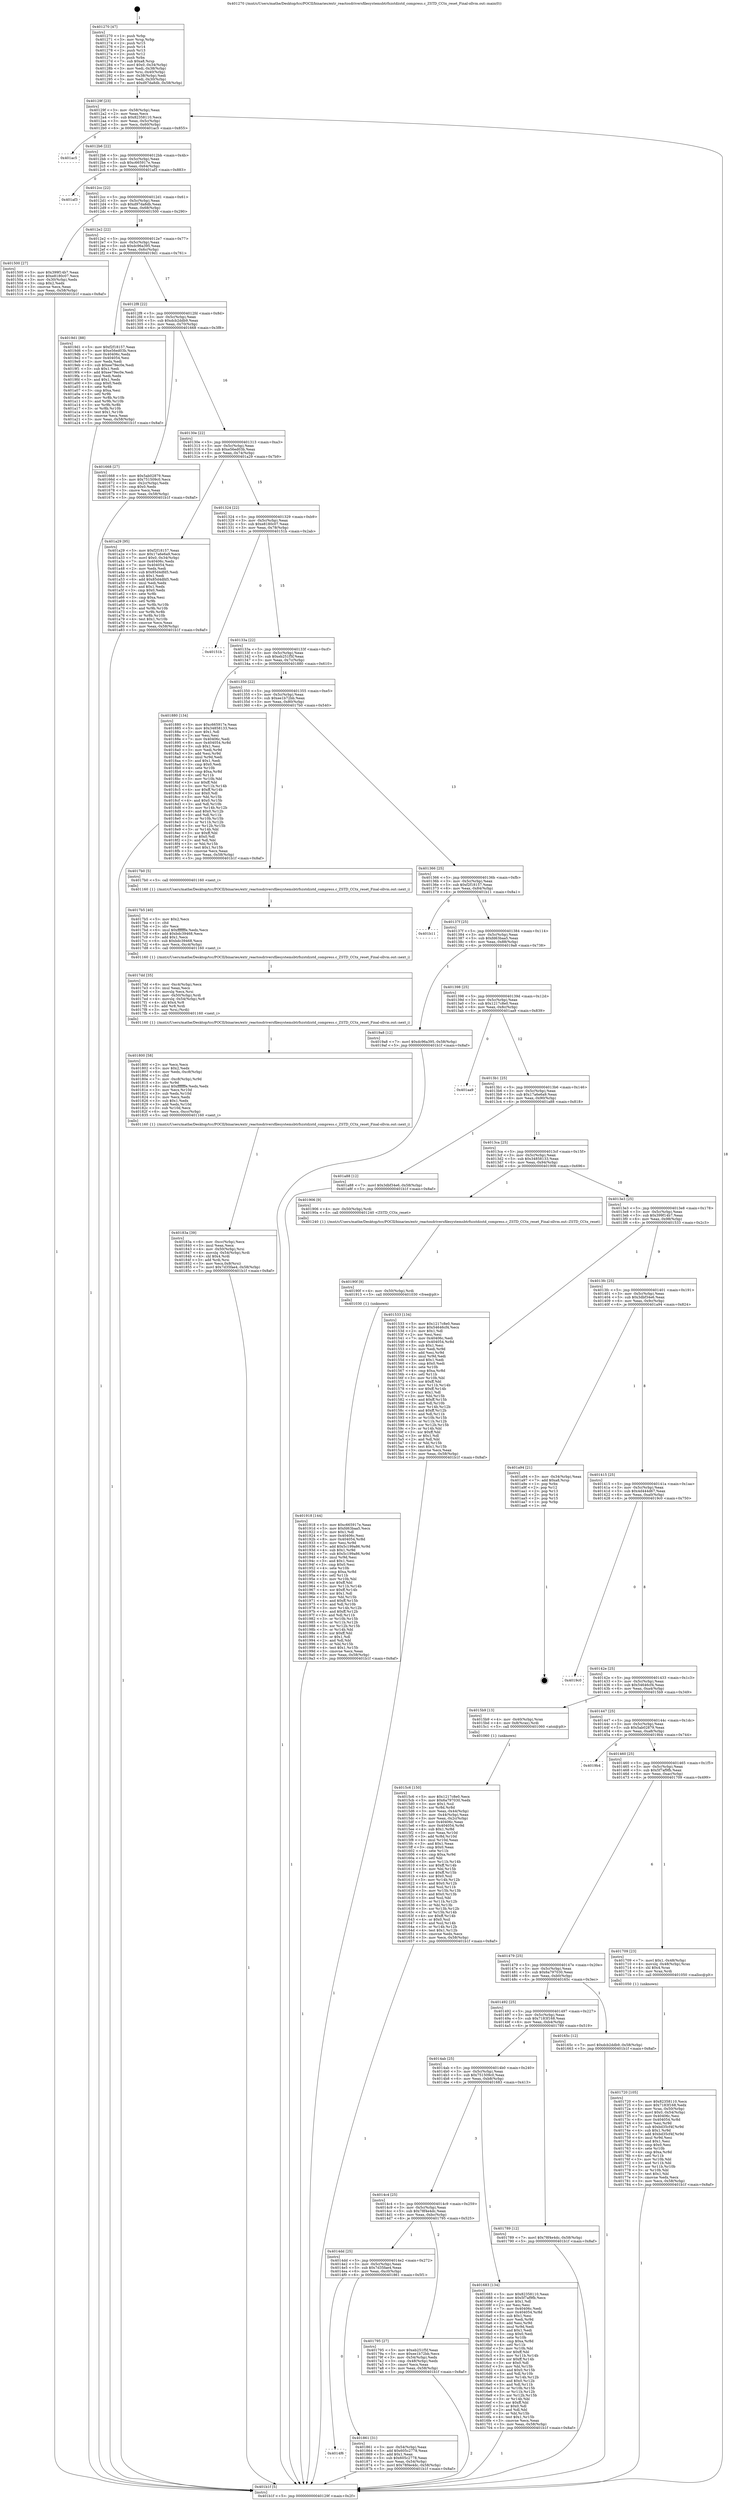 digraph "0x401270" {
  label = "0x401270 (/mnt/c/Users/mathe/Desktop/tcc/POCII/binaries/extr_reactosdriversfilesystemsbtrfszstdzstd_compress.c_ZSTD_CCtx_reset_Final-ollvm.out::main(0))"
  labelloc = "t"
  node[shape=record]

  Entry [label="",width=0.3,height=0.3,shape=circle,fillcolor=black,style=filled]
  "0x40129f" [label="{
     0x40129f [23]\l
     | [instrs]\l
     &nbsp;&nbsp;0x40129f \<+3\>: mov -0x58(%rbp),%eax\l
     &nbsp;&nbsp;0x4012a2 \<+2\>: mov %eax,%ecx\l
     &nbsp;&nbsp;0x4012a4 \<+6\>: sub $0x82358110,%ecx\l
     &nbsp;&nbsp;0x4012aa \<+3\>: mov %eax,-0x5c(%rbp)\l
     &nbsp;&nbsp;0x4012ad \<+3\>: mov %ecx,-0x60(%rbp)\l
     &nbsp;&nbsp;0x4012b0 \<+6\>: je 0000000000401ac5 \<main+0x855\>\l
  }"]
  "0x401ac5" [label="{
     0x401ac5\l
  }", style=dashed]
  "0x4012b6" [label="{
     0x4012b6 [22]\l
     | [instrs]\l
     &nbsp;&nbsp;0x4012b6 \<+5\>: jmp 00000000004012bb \<main+0x4b\>\l
     &nbsp;&nbsp;0x4012bb \<+3\>: mov -0x5c(%rbp),%eax\l
     &nbsp;&nbsp;0x4012be \<+5\>: sub $0xc665917e,%eax\l
     &nbsp;&nbsp;0x4012c3 \<+3\>: mov %eax,-0x64(%rbp)\l
     &nbsp;&nbsp;0x4012c6 \<+6\>: je 0000000000401af3 \<main+0x883\>\l
  }"]
  Exit [label="",width=0.3,height=0.3,shape=circle,fillcolor=black,style=filled,peripheries=2]
  "0x401af3" [label="{
     0x401af3\l
  }", style=dashed]
  "0x4012cc" [label="{
     0x4012cc [22]\l
     | [instrs]\l
     &nbsp;&nbsp;0x4012cc \<+5\>: jmp 00000000004012d1 \<main+0x61\>\l
     &nbsp;&nbsp;0x4012d1 \<+3\>: mov -0x5c(%rbp),%eax\l
     &nbsp;&nbsp;0x4012d4 \<+5\>: sub $0xd97da8db,%eax\l
     &nbsp;&nbsp;0x4012d9 \<+3\>: mov %eax,-0x68(%rbp)\l
     &nbsp;&nbsp;0x4012dc \<+6\>: je 0000000000401500 \<main+0x290\>\l
  }"]
  "0x401918" [label="{
     0x401918 [144]\l
     | [instrs]\l
     &nbsp;&nbsp;0x401918 \<+5\>: mov $0xc665917e,%eax\l
     &nbsp;&nbsp;0x40191d \<+5\>: mov $0xfd63baa5,%ecx\l
     &nbsp;&nbsp;0x401922 \<+2\>: mov $0x1,%dl\l
     &nbsp;&nbsp;0x401924 \<+7\>: mov 0x40406c,%esi\l
     &nbsp;&nbsp;0x40192b \<+8\>: mov 0x404054,%r8d\l
     &nbsp;&nbsp;0x401933 \<+3\>: mov %esi,%r9d\l
     &nbsp;&nbsp;0x401936 \<+7\>: add $0x5c199a86,%r9d\l
     &nbsp;&nbsp;0x40193d \<+4\>: sub $0x1,%r9d\l
     &nbsp;&nbsp;0x401941 \<+7\>: sub $0x5c199a86,%r9d\l
     &nbsp;&nbsp;0x401948 \<+4\>: imul %r9d,%esi\l
     &nbsp;&nbsp;0x40194c \<+3\>: and $0x1,%esi\l
     &nbsp;&nbsp;0x40194f \<+3\>: cmp $0x0,%esi\l
     &nbsp;&nbsp;0x401952 \<+4\>: sete %r10b\l
     &nbsp;&nbsp;0x401956 \<+4\>: cmp $0xa,%r8d\l
     &nbsp;&nbsp;0x40195a \<+4\>: setl %r11b\l
     &nbsp;&nbsp;0x40195e \<+3\>: mov %r10b,%bl\l
     &nbsp;&nbsp;0x401961 \<+3\>: xor $0xff,%bl\l
     &nbsp;&nbsp;0x401964 \<+3\>: mov %r11b,%r14b\l
     &nbsp;&nbsp;0x401967 \<+4\>: xor $0xff,%r14b\l
     &nbsp;&nbsp;0x40196b \<+3\>: xor $0x1,%dl\l
     &nbsp;&nbsp;0x40196e \<+3\>: mov %bl,%r15b\l
     &nbsp;&nbsp;0x401971 \<+4\>: and $0xff,%r15b\l
     &nbsp;&nbsp;0x401975 \<+3\>: and %dl,%r10b\l
     &nbsp;&nbsp;0x401978 \<+3\>: mov %r14b,%r12b\l
     &nbsp;&nbsp;0x40197b \<+4\>: and $0xff,%r12b\l
     &nbsp;&nbsp;0x40197f \<+3\>: and %dl,%r11b\l
     &nbsp;&nbsp;0x401982 \<+3\>: or %r10b,%r15b\l
     &nbsp;&nbsp;0x401985 \<+3\>: or %r11b,%r12b\l
     &nbsp;&nbsp;0x401988 \<+3\>: xor %r12b,%r15b\l
     &nbsp;&nbsp;0x40198b \<+3\>: or %r14b,%bl\l
     &nbsp;&nbsp;0x40198e \<+3\>: xor $0xff,%bl\l
     &nbsp;&nbsp;0x401991 \<+3\>: or $0x1,%dl\l
     &nbsp;&nbsp;0x401994 \<+2\>: and %dl,%bl\l
     &nbsp;&nbsp;0x401996 \<+3\>: or %bl,%r15b\l
     &nbsp;&nbsp;0x401999 \<+4\>: test $0x1,%r15b\l
     &nbsp;&nbsp;0x40199d \<+3\>: cmovne %ecx,%eax\l
     &nbsp;&nbsp;0x4019a0 \<+3\>: mov %eax,-0x58(%rbp)\l
     &nbsp;&nbsp;0x4019a3 \<+5\>: jmp 0000000000401b1f \<main+0x8af\>\l
  }"]
  "0x401500" [label="{
     0x401500 [27]\l
     | [instrs]\l
     &nbsp;&nbsp;0x401500 \<+5\>: mov $0x399f14b7,%eax\l
     &nbsp;&nbsp;0x401505 \<+5\>: mov $0xe8180c07,%ecx\l
     &nbsp;&nbsp;0x40150a \<+3\>: mov -0x30(%rbp),%edx\l
     &nbsp;&nbsp;0x40150d \<+3\>: cmp $0x2,%edx\l
     &nbsp;&nbsp;0x401510 \<+3\>: cmovne %ecx,%eax\l
     &nbsp;&nbsp;0x401513 \<+3\>: mov %eax,-0x58(%rbp)\l
     &nbsp;&nbsp;0x401516 \<+5\>: jmp 0000000000401b1f \<main+0x8af\>\l
  }"]
  "0x4012e2" [label="{
     0x4012e2 [22]\l
     | [instrs]\l
     &nbsp;&nbsp;0x4012e2 \<+5\>: jmp 00000000004012e7 \<main+0x77\>\l
     &nbsp;&nbsp;0x4012e7 \<+3\>: mov -0x5c(%rbp),%eax\l
     &nbsp;&nbsp;0x4012ea \<+5\>: sub $0xdc96a395,%eax\l
     &nbsp;&nbsp;0x4012ef \<+3\>: mov %eax,-0x6c(%rbp)\l
     &nbsp;&nbsp;0x4012f2 \<+6\>: je 00000000004019d1 \<main+0x761\>\l
  }"]
  "0x401b1f" [label="{
     0x401b1f [5]\l
     | [instrs]\l
     &nbsp;&nbsp;0x401b1f \<+5\>: jmp 000000000040129f \<main+0x2f\>\l
  }"]
  "0x401270" [label="{
     0x401270 [47]\l
     | [instrs]\l
     &nbsp;&nbsp;0x401270 \<+1\>: push %rbp\l
     &nbsp;&nbsp;0x401271 \<+3\>: mov %rsp,%rbp\l
     &nbsp;&nbsp;0x401274 \<+2\>: push %r15\l
     &nbsp;&nbsp;0x401276 \<+2\>: push %r14\l
     &nbsp;&nbsp;0x401278 \<+2\>: push %r13\l
     &nbsp;&nbsp;0x40127a \<+2\>: push %r12\l
     &nbsp;&nbsp;0x40127c \<+1\>: push %rbx\l
     &nbsp;&nbsp;0x40127d \<+7\>: sub $0xa8,%rsp\l
     &nbsp;&nbsp;0x401284 \<+7\>: movl $0x0,-0x34(%rbp)\l
     &nbsp;&nbsp;0x40128b \<+3\>: mov %edi,-0x38(%rbp)\l
     &nbsp;&nbsp;0x40128e \<+4\>: mov %rsi,-0x40(%rbp)\l
     &nbsp;&nbsp;0x401292 \<+3\>: mov -0x38(%rbp),%edi\l
     &nbsp;&nbsp;0x401295 \<+3\>: mov %edi,-0x30(%rbp)\l
     &nbsp;&nbsp;0x401298 \<+7\>: movl $0xd97da8db,-0x58(%rbp)\l
  }"]
  "0x40190f" [label="{
     0x40190f [9]\l
     | [instrs]\l
     &nbsp;&nbsp;0x40190f \<+4\>: mov -0x50(%rbp),%rdi\l
     &nbsp;&nbsp;0x401913 \<+5\>: call 0000000000401030 \<free@plt\>\l
     | [calls]\l
     &nbsp;&nbsp;0x401030 \{1\} (unknown)\l
  }"]
  "0x4019d1" [label="{
     0x4019d1 [88]\l
     | [instrs]\l
     &nbsp;&nbsp;0x4019d1 \<+5\>: mov $0xf2f18157,%eax\l
     &nbsp;&nbsp;0x4019d6 \<+5\>: mov $0xe56ed03b,%ecx\l
     &nbsp;&nbsp;0x4019db \<+7\>: mov 0x40406c,%edx\l
     &nbsp;&nbsp;0x4019e2 \<+7\>: mov 0x404054,%esi\l
     &nbsp;&nbsp;0x4019e9 \<+2\>: mov %edx,%edi\l
     &nbsp;&nbsp;0x4019eb \<+6\>: sub $0xee79ec0e,%edi\l
     &nbsp;&nbsp;0x4019f1 \<+3\>: sub $0x1,%edi\l
     &nbsp;&nbsp;0x4019f4 \<+6\>: add $0xee79ec0e,%edi\l
     &nbsp;&nbsp;0x4019fa \<+3\>: imul %edi,%edx\l
     &nbsp;&nbsp;0x4019fd \<+3\>: and $0x1,%edx\l
     &nbsp;&nbsp;0x401a00 \<+3\>: cmp $0x0,%edx\l
     &nbsp;&nbsp;0x401a03 \<+4\>: sete %r8b\l
     &nbsp;&nbsp;0x401a07 \<+3\>: cmp $0xa,%esi\l
     &nbsp;&nbsp;0x401a0a \<+4\>: setl %r9b\l
     &nbsp;&nbsp;0x401a0e \<+3\>: mov %r8b,%r10b\l
     &nbsp;&nbsp;0x401a11 \<+3\>: and %r9b,%r10b\l
     &nbsp;&nbsp;0x401a14 \<+3\>: xor %r9b,%r8b\l
     &nbsp;&nbsp;0x401a17 \<+3\>: or %r8b,%r10b\l
     &nbsp;&nbsp;0x401a1a \<+4\>: test $0x1,%r10b\l
     &nbsp;&nbsp;0x401a1e \<+3\>: cmovne %ecx,%eax\l
     &nbsp;&nbsp;0x401a21 \<+3\>: mov %eax,-0x58(%rbp)\l
     &nbsp;&nbsp;0x401a24 \<+5\>: jmp 0000000000401b1f \<main+0x8af\>\l
  }"]
  "0x4012f8" [label="{
     0x4012f8 [22]\l
     | [instrs]\l
     &nbsp;&nbsp;0x4012f8 \<+5\>: jmp 00000000004012fd \<main+0x8d\>\l
     &nbsp;&nbsp;0x4012fd \<+3\>: mov -0x5c(%rbp),%eax\l
     &nbsp;&nbsp;0x401300 \<+5\>: sub $0xdcb2ddb9,%eax\l
     &nbsp;&nbsp;0x401305 \<+3\>: mov %eax,-0x70(%rbp)\l
     &nbsp;&nbsp;0x401308 \<+6\>: je 0000000000401668 \<main+0x3f8\>\l
  }"]
  "0x4014f6" [label="{
     0x4014f6\l
  }", style=dashed]
  "0x401668" [label="{
     0x401668 [27]\l
     | [instrs]\l
     &nbsp;&nbsp;0x401668 \<+5\>: mov $0x5ab02879,%eax\l
     &nbsp;&nbsp;0x40166d \<+5\>: mov $0x751509c0,%ecx\l
     &nbsp;&nbsp;0x401672 \<+3\>: mov -0x2c(%rbp),%edx\l
     &nbsp;&nbsp;0x401675 \<+3\>: cmp $0x0,%edx\l
     &nbsp;&nbsp;0x401678 \<+3\>: cmove %ecx,%eax\l
     &nbsp;&nbsp;0x40167b \<+3\>: mov %eax,-0x58(%rbp)\l
     &nbsp;&nbsp;0x40167e \<+5\>: jmp 0000000000401b1f \<main+0x8af\>\l
  }"]
  "0x40130e" [label="{
     0x40130e [22]\l
     | [instrs]\l
     &nbsp;&nbsp;0x40130e \<+5\>: jmp 0000000000401313 \<main+0xa3\>\l
     &nbsp;&nbsp;0x401313 \<+3\>: mov -0x5c(%rbp),%eax\l
     &nbsp;&nbsp;0x401316 \<+5\>: sub $0xe56ed03b,%eax\l
     &nbsp;&nbsp;0x40131b \<+3\>: mov %eax,-0x74(%rbp)\l
     &nbsp;&nbsp;0x40131e \<+6\>: je 0000000000401a29 \<main+0x7b9\>\l
  }"]
  "0x401861" [label="{
     0x401861 [31]\l
     | [instrs]\l
     &nbsp;&nbsp;0x401861 \<+3\>: mov -0x54(%rbp),%eax\l
     &nbsp;&nbsp;0x401864 \<+5\>: add $0x605c2778,%eax\l
     &nbsp;&nbsp;0x401869 \<+3\>: add $0x1,%eax\l
     &nbsp;&nbsp;0x40186c \<+5\>: sub $0x605c2778,%eax\l
     &nbsp;&nbsp;0x401871 \<+3\>: mov %eax,-0x54(%rbp)\l
     &nbsp;&nbsp;0x401874 \<+7\>: movl $0x78f4e4dc,-0x58(%rbp)\l
     &nbsp;&nbsp;0x40187b \<+5\>: jmp 0000000000401b1f \<main+0x8af\>\l
  }"]
  "0x401a29" [label="{
     0x401a29 [95]\l
     | [instrs]\l
     &nbsp;&nbsp;0x401a29 \<+5\>: mov $0xf2f18157,%eax\l
     &nbsp;&nbsp;0x401a2e \<+5\>: mov $0x17a6e6a9,%ecx\l
     &nbsp;&nbsp;0x401a33 \<+7\>: movl $0x0,-0x34(%rbp)\l
     &nbsp;&nbsp;0x401a3a \<+7\>: mov 0x40406c,%edx\l
     &nbsp;&nbsp;0x401a41 \<+7\>: mov 0x404054,%esi\l
     &nbsp;&nbsp;0x401a48 \<+2\>: mov %edx,%edi\l
     &nbsp;&nbsp;0x401a4a \<+6\>: sub $0x85d4dfd5,%edi\l
     &nbsp;&nbsp;0x401a50 \<+3\>: sub $0x1,%edi\l
     &nbsp;&nbsp;0x401a53 \<+6\>: add $0x85d4dfd5,%edi\l
     &nbsp;&nbsp;0x401a59 \<+3\>: imul %edi,%edx\l
     &nbsp;&nbsp;0x401a5c \<+3\>: and $0x1,%edx\l
     &nbsp;&nbsp;0x401a5f \<+3\>: cmp $0x0,%edx\l
     &nbsp;&nbsp;0x401a62 \<+4\>: sete %r8b\l
     &nbsp;&nbsp;0x401a66 \<+3\>: cmp $0xa,%esi\l
     &nbsp;&nbsp;0x401a69 \<+4\>: setl %r9b\l
     &nbsp;&nbsp;0x401a6d \<+3\>: mov %r8b,%r10b\l
     &nbsp;&nbsp;0x401a70 \<+3\>: and %r9b,%r10b\l
     &nbsp;&nbsp;0x401a73 \<+3\>: xor %r9b,%r8b\l
     &nbsp;&nbsp;0x401a76 \<+3\>: or %r8b,%r10b\l
     &nbsp;&nbsp;0x401a79 \<+4\>: test $0x1,%r10b\l
     &nbsp;&nbsp;0x401a7d \<+3\>: cmovne %ecx,%eax\l
     &nbsp;&nbsp;0x401a80 \<+3\>: mov %eax,-0x58(%rbp)\l
     &nbsp;&nbsp;0x401a83 \<+5\>: jmp 0000000000401b1f \<main+0x8af\>\l
  }"]
  "0x401324" [label="{
     0x401324 [22]\l
     | [instrs]\l
     &nbsp;&nbsp;0x401324 \<+5\>: jmp 0000000000401329 \<main+0xb9\>\l
     &nbsp;&nbsp;0x401329 \<+3\>: mov -0x5c(%rbp),%eax\l
     &nbsp;&nbsp;0x40132c \<+5\>: sub $0xe8180c07,%eax\l
     &nbsp;&nbsp;0x401331 \<+3\>: mov %eax,-0x78(%rbp)\l
     &nbsp;&nbsp;0x401334 \<+6\>: je 000000000040151b \<main+0x2ab\>\l
  }"]
  "0x40183a" [label="{
     0x40183a [39]\l
     | [instrs]\l
     &nbsp;&nbsp;0x40183a \<+6\>: mov -0xcc(%rbp),%ecx\l
     &nbsp;&nbsp;0x401840 \<+3\>: imul %eax,%ecx\l
     &nbsp;&nbsp;0x401843 \<+4\>: mov -0x50(%rbp),%rsi\l
     &nbsp;&nbsp;0x401847 \<+4\>: movslq -0x54(%rbp),%rdi\l
     &nbsp;&nbsp;0x40184b \<+4\>: shl $0x4,%rdi\l
     &nbsp;&nbsp;0x40184f \<+3\>: add %rdi,%rsi\l
     &nbsp;&nbsp;0x401852 \<+3\>: mov %ecx,0x8(%rsi)\l
     &nbsp;&nbsp;0x401855 \<+7\>: movl $0x7d35fae4,-0x58(%rbp)\l
     &nbsp;&nbsp;0x40185c \<+5\>: jmp 0000000000401b1f \<main+0x8af\>\l
  }"]
  "0x40151b" [label="{
     0x40151b\l
  }", style=dashed]
  "0x40133a" [label="{
     0x40133a [22]\l
     | [instrs]\l
     &nbsp;&nbsp;0x40133a \<+5\>: jmp 000000000040133f \<main+0xcf\>\l
     &nbsp;&nbsp;0x40133f \<+3\>: mov -0x5c(%rbp),%eax\l
     &nbsp;&nbsp;0x401342 \<+5\>: sub $0xeb251f5f,%eax\l
     &nbsp;&nbsp;0x401347 \<+3\>: mov %eax,-0x7c(%rbp)\l
     &nbsp;&nbsp;0x40134a \<+6\>: je 0000000000401880 \<main+0x610\>\l
  }"]
  "0x401800" [label="{
     0x401800 [58]\l
     | [instrs]\l
     &nbsp;&nbsp;0x401800 \<+2\>: xor %ecx,%ecx\l
     &nbsp;&nbsp;0x401802 \<+5\>: mov $0x2,%edx\l
     &nbsp;&nbsp;0x401807 \<+6\>: mov %edx,-0xc8(%rbp)\l
     &nbsp;&nbsp;0x40180d \<+1\>: cltd\l
     &nbsp;&nbsp;0x40180e \<+7\>: mov -0xc8(%rbp),%r9d\l
     &nbsp;&nbsp;0x401815 \<+3\>: idiv %r9d\l
     &nbsp;&nbsp;0x401818 \<+6\>: imul $0xfffffffe,%edx,%edx\l
     &nbsp;&nbsp;0x40181e \<+3\>: mov %ecx,%r10d\l
     &nbsp;&nbsp;0x401821 \<+3\>: sub %edx,%r10d\l
     &nbsp;&nbsp;0x401824 \<+2\>: mov %ecx,%edx\l
     &nbsp;&nbsp;0x401826 \<+3\>: sub $0x1,%edx\l
     &nbsp;&nbsp;0x401829 \<+3\>: add %edx,%r10d\l
     &nbsp;&nbsp;0x40182c \<+3\>: sub %r10d,%ecx\l
     &nbsp;&nbsp;0x40182f \<+6\>: mov %ecx,-0xcc(%rbp)\l
     &nbsp;&nbsp;0x401835 \<+5\>: call 0000000000401160 \<next_i\>\l
     | [calls]\l
     &nbsp;&nbsp;0x401160 \{1\} (/mnt/c/Users/mathe/Desktop/tcc/POCII/binaries/extr_reactosdriversfilesystemsbtrfszstdzstd_compress.c_ZSTD_CCtx_reset_Final-ollvm.out::next_i)\l
  }"]
  "0x401880" [label="{
     0x401880 [134]\l
     | [instrs]\l
     &nbsp;&nbsp;0x401880 \<+5\>: mov $0xc665917e,%eax\l
     &nbsp;&nbsp;0x401885 \<+5\>: mov $0x34858133,%ecx\l
     &nbsp;&nbsp;0x40188a \<+2\>: mov $0x1,%dl\l
     &nbsp;&nbsp;0x40188c \<+2\>: xor %esi,%esi\l
     &nbsp;&nbsp;0x40188e \<+7\>: mov 0x40406c,%edi\l
     &nbsp;&nbsp;0x401895 \<+8\>: mov 0x404054,%r8d\l
     &nbsp;&nbsp;0x40189d \<+3\>: sub $0x1,%esi\l
     &nbsp;&nbsp;0x4018a0 \<+3\>: mov %edi,%r9d\l
     &nbsp;&nbsp;0x4018a3 \<+3\>: add %esi,%r9d\l
     &nbsp;&nbsp;0x4018a6 \<+4\>: imul %r9d,%edi\l
     &nbsp;&nbsp;0x4018aa \<+3\>: and $0x1,%edi\l
     &nbsp;&nbsp;0x4018ad \<+3\>: cmp $0x0,%edi\l
     &nbsp;&nbsp;0x4018b0 \<+4\>: sete %r10b\l
     &nbsp;&nbsp;0x4018b4 \<+4\>: cmp $0xa,%r8d\l
     &nbsp;&nbsp;0x4018b8 \<+4\>: setl %r11b\l
     &nbsp;&nbsp;0x4018bc \<+3\>: mov %r10b,%bl\l
     &nbsp;&nbsp;0x4018bf \<+3\>: xor $0xff,%bl\l
     &nbsp;&nbsp;0x4018c2 \<+3\>: mov %r11b,%r14b\l
     &nbsp;&nbsp;0x4018c5 \<+4\>: xor $0xff,%r14b\l
     &nbsp;&nbsp;0x4018c9 \<+3\>: xor $0x0,%dl\l
     &nbsp;&nbsp;0x4018cc \<+3\>: mov %bl,%r15b\l
     &nbsp;&nbsp;0x4018cf \<+4\>: and $0x0,%r15b\l
     &nbsp;&nbsp;0x4018d3 \<+3\>: and %dl,%r10b\l
     &nbsp;&nbsp;0x4018d6 \<+3\>: mov %r14b,%r12b\l
     &nbsp;&nbsp;0x4018d9 \<+4\>: and $0x0,%r12b\l
     &nbsp;&nbsp;0x4018dd \<+3\>: and %dl,%r11b\l
     &nbsp;&nbsp;0x4018e0 \<+3\>: or %r10b,%r15b\l
     &nbsp;&nbsp;0x4018e3 \<+3\>: or %r11b,%r12b\l
     &nbsp;&nbsp;0x4018e6 \<+3\>: xor %r12b,%r15b\l
     &nbsp;&nbsp;0x4018e9 \<+3\>: or %r14b,%bl\l
     &nbsp;&nbsp;0x4018ec \<+3\>: xor $0xff,%bl\l
     &nbsp;&nbsp;0x4018ef \<+3\>: or $0x0,%dl\l
     &nbsp;&nbsp;0x4018f2 \<+2\>: and %dl,%bl\l
     &nbsp;&nbsp;0x4018f4 \<+3\>: or %bl,%r15b\l
     &nbsp;&nbsp;0x4018f7 \<+4\>: test $0x1,%r15b\l
     &nbsp;&nbsp;0x4018fb \<+3\>: cmovne %ecx,%eax\l
     &nbsp;&nbsp;0x4018fe \<+3\>: mov %eax,-0x58(%rbp)\l
     &nbsp;&nbsp;0x401901 \<+5\>: jmp 0000000000401b1f \<main+0x8af\>\l
  }"]
  "0x401350" [label="{
     0x401350 [22]\l
     | [instrs]\l
     &nbsp;&nbsp;0x401350 \<+5\>: jmp 0000000000401355 \<main+0xe5\>\l
     &nbsp;&nbsp;0x401355 \<+3\>: mov -0x5c(%rbp),%eax\l
     &nbsp;&nbsp;0x401358 \<+5\>: sub $0xee1b72bb,%eax\l
     &nbsp;&nbsp;0x40135d \<+3\>: mov %eax,-0x80(%rbp)\l
     &nbsp;&nbsp;0x401360 \<+6\>: je 00000000004017b0 \<main+0x540\>\l
  }"]
  "0x4017dd" [label="{
     0x4017dd [35]\l
     | [instrs]\l
     &nbsp;&nbsp;0x4017dd \<+6\>: mov -0xc4(%rbp),%ecx\l
     &nbsp;&nbsp;0x4017e3 \<+3\>: imul %eax,%ecx\l
     &nbsp;&nbsp;0x4017e6 \<+3\>: movslq %ecx,%rsi\l
     &nbsp;&nbsp;0x4017e9 \<+4\>: mov -0x50(%rbp),%rdi\l
     &nbsp;&nbsp;0x4017ed \<+4\>: movslq -0x54(%rbp),%r8\l
     &nbsp;&nbsp;0x4017f1 \<+4\>: shl $0x4,%r8\l
     &nbsp;&nbsp;0x4017f5 \<+3\>: add %r8,%rdi\l
     &nbsp;&nbsp;0x4017f8 \<+3\>: mov %rsi,(%rdi)\l
     &nbsp;&nbsp;0x4017fb \<+5\>: call 0000000000401160 \<next_i\>\l
     | [calls]\l
     &nbsp;&nbsp;0x401160 \{1\} (/mnt/c/Users/mathe/Desktop/tcc/POCII/binaries/extr_reactosdriversfilesystemsbtrfszstdzstd_compress.c_ZSTD_CCtx_reset_Final-ollvm.out::next_i)\l
  }"]
  "0x4017b0" [label="{
     0x4017b0 [5]\l
     | [instrs]\l
     &nbsp;&nbsp;0x4017b0 \<+5\>: call 0000000000401160 \<next_i\>\l
     | [calls]\l
     &nbsp;&nbsp;0x401160 \{1\} (/mnt/c/Users/mathe/Desktop/tcc/POCII/binaries/extr_reactosdriversfilesystemsbtrfszstdzstd_compress.c_ZSTD_CCtx_reset_Final-ollvm.out::next_i)\l
  }"]
  "0x401366" [label="{
     0x401366 [25]\l
     | [instrs]\l
     &nbsp;&nbsp;0x401366 \<+5\>: jmp 000000000040136b \<main+0xfb\>\l
     &nbsp;&nbsp;0x40136b \<+3\>: mov -0x5c(%rbp),%eax\l
     &nbsp;&nbsp;0x40136e \<+5\>: sub $0xf2f18157,%eax\l
     &nbsp;&nbsp;0x401373 \<+6\>: mov %eax,-0x84(%rbp)\l
     &nbsp;&nbsp;0x401379 \<+6\>: je 0000000000401b11 \<main+0x8a1\>\l
  }"]
  "0x4017b5" [label="{
     0x4017b5 [40]\l
     | [instrs]\l
     &nbsp;&nbsp;0x4017b5 \<+5\>: mov $0x2,%ecx\l
     &nbsp;&nbsp;0x4017ba \<+1\>: cltd\l
     &nbsp;&nbsp;0x4017bb \<+2\>: idiv %ecx\l
     &nbsp;&nbsp;0x4017bd \<+6\>: imul $0xfffffffe,%edx,%ecx\l
     &nbsp;&nbsp;0x4017c3 \<+6\>: add $0xbdc39468,%ecx\l
     &nbsp;&nbsp;0x4017c9 \<+3\>: add $0x1,%ecx\l
     &nbsp;&nbsp;0x4017cc \<+6\>: sub $0xbdc39468,%ecx\l
     &nbsp;&nbsp;0x4017d2 \<+6\>: mov %ecx,-0xc4(%rbp)\l
     &nbsp;&nbsp;0x4017d8 \<+5\>: call 0000000000401160 \<next_i\>\l
     | [calls]\l
     &nbsp;&nbsp;0x401160 \{1\} (/mnt/c/Users/mathe/Desktop/tcc/POCII/binaries/extr_reactosdriversfilesystemsbtrfszstdzstd_compress.c_ZSTD_CCtx_reset_Final-ollvm.out::next_i)\l
  }"]
  "0x401b11" [label="{
     0x401b11\l
  }", style=dashed]
  "0x40137f" [label="{
     0x40137f [25]\l
     | [instrs]\l
     &nbsp;&nbsp;0x40137f \<+5\>: jmp 0000000000401384 \<main+0x114\>\l
     &nbsp;&nbsp;0x401384 \<+3\>: mov -0x5c(%rbp),%eax\l
     &nbsp;&nbsp;0x401387 \<+5\>: sub $0xfd63baa5,%eax\l
     &nbsp;&nbsp;0x40138c \<+6\>: mov %eax,-0x88(%rbp)\l
     &nbsp;&nbsp;0x401392 \<+6\>: je 00000000004019a8 \<main+0x738\>\l
  }"]
  "0x4014dd" [label="{
     0x4014dd [25]\l
     | [instrs]\l
     &nbsp;&nbsp;0x4014dd \<+5\>: jmp 00000000004014e2 \<main+0x272\>\l
     &nbsp;&nbsp;0x4014e2 \<+3\>: mov -0x5c(%rbp),%eax\l
     &nbsp;&nbsp;0x4014e5 \<+5\>: sub $0x7d35fae4,%eax\l
     &nbsp;&nbsp;0x4014ea \<+6\>: mov %eax,-0xc0(%rbp)\l
     &nbsp;&nbsp;0x4014f0 \<+6\>: je 0000000000401861 \<main+0x5f1\>\l
  }"]
  "0x4019a8" [label="{
     0x4019a8 [12]\l
     | [instrs]\l
     &nbsp;&nbsp;0x4019a8 \<+7\>: movl $0xdc96a395,-0x58(%rbp)\l
     &nbsp;&nbsp;0x4019af \<+5\>: jmp 0000000000401b1f \<main+0x8af\>\l
  }"]
  "0x401398" [label="{
     0x401398 [25]\l
     | [instrs]\l
     &nbsp;&nbsp;0x401398 \<+5\>: jmp 000000000040139d \<main+0x12d\>\l
     &nbsp;&nbsp;0x40139d \<+3\>: mov -0x5c(%rbp),%eax\l
     &nbsp;&nbsp;0x4013a0 \<+5\>: sub $0x1217c8e0,%eax\l
     &nbsp;&nbsp;0x4013a5 \<+6\>: mov %eax,-0x8c(%rbp)\l
     &nbsp;&nbsp;0x4013ab \<+6\>: je 0000000000401aa9 \<main+0x839\>\l
  }"]
  "0x401795" [label="{
     0x401795 [27]\l
     | [instrs]\l
     &nbsp;&nbsp;0x401795 \<+5\>: mov $0xeb251f5f,%eax\l
     &nbsp;&nbsp;0x40179a \<+5\>: mov $0xee1b72bb,%ecx\l
     &nbsp;&nbsp;0x40179f \<+3\>: mov -0x54(%rbp),%edx\l
     &nbsp;&nbsp;0x4017a2 \<+3\>: cmp -0x48(%rbp),%edx\l
     &nbsp;&nbsp;0x4017a5 \<+3\>: cmovl %ecx,%eax\l
     &nbsp;&nbsp;0x4017a8 \<+3\>: mov %eax,-0x58(%rbp)\l
     &nbsp;&nbsp;0x4017ab \<+5\>: jmp 0000000000401b1f \<main+0x8af\>\l
  }"]
  "0x401aa9" [label="{
     0x401aa9\l
  }", style=dashed]
  "0x4013b1" [label="{
     0x4013b1 [25]\l
     | [instrs]\l
     &nbsp;&nbsp;0x4013b1 \<+5\>: jmp 00000000004013b6 \<main+0x146\>\l
     &nbsp;&nbsp;0x4013b6 \<+3\>: mov -0x5c(%rbp),%eax\l
     &nbsp;&nbsp;0x4013b9 \<+5\>: sub $0x17a6e6a9,%eax\l
     &nbsp;&nbsp;0x4013be \<+6\>: mov %eax,-0x90(%rbp)\l
     &nbsp;&nbsp;0x4013c4 \<+6\>: je 0000000000401a88 \<main+0x818\>\l
  }"]
  "0x401720" [label="{
     0x401720 [105]\l
     | [instrs]\l
     &nbsp;&nbsp;0x401720 \<+5\>: mov $0x82358110,%ecx\l
     &nbsp;&nbsp;0x401725 \<+5\>: mov $0x7183f168,%edx\l
     &nbsp;&nbsp;0x40172a \<+4\>: mov %rax,-0x50(%rbp)\l
     &nbsp;&nbsp;0x40172e \<+7\>: movl $0x0,-0x54(%rbp)\l
     &nbsp;&nbsp;0x401735 \<+7\>: mov 0x40406c,%esi\l
     &nbsp;&nbsp;0x40173c \<+8\>: mov 0x404054,%r8d\l
     &nbsp;&nbsp;0x401744 \<+3\>: mov %esi,%r9d\l
     &nbsp;&nbsp;0x401747 \<+7\>: sub $0xbd35cf4f,%r9d\l
     &nbsp;&nbsp;0x40174e \<+4\>: sub $0x1,%r9d\l
     &nbsp;&nbsp;0x401752 \<+7\>: add $0xbd35cf4f,%r9d\l
     &nbsp;&nbsp;0x401759 \<+4\>: imul %r9d,%esi\l
     &nbsp;&nbsp;0x40175d \<+3\>: and $0x1,%esi\l
     &nbsp;&nbsp;0x401760 \<+3\>: cmp $0x0,%esi\l
     &nbsp;&nbsp;0x401763 \<+4\>: sete %r10b\l
     &nbsp;&nbsp;0x401767 \<+4\>: cmp $0xa,%r8d\l
     &nbsp;&nbsp;0x40176b \<+4\>: setl %r11b\l
     &nbsp;&nbsp;0x40176f \<+3\>: mov %r10b,%bl\l
     &nbsp;&nbsp;0x401772 \<+3\>: and %r11b,%bl\l
     &nbsp;&nbsp;0x401775 \<+3\>: xor %r11b,%r10b\l
     &nbsp;&nbsp;0x401778 \<+3\>: or %r10b,%bl\l
     &nbsp;&nbsp;0x40177b \<+3\>: test $0x1,%bl\l
     &nbsp;&nbsp;0x40177e \<+3\>: cmovne %edx,%ecx\l
     &nbsp;&nbsp;0x401781 \<+3\>: mov %ecx,-0x58(%rbp)\l
     &nbsp;&nbsp;0x401784 \<+5\>: jmp 0000000000401b1f \<main+0x8af\>\l
  }"]
  "0x401a88" [label="{
     0x401a88 [12]\l
     | [instrs]\l
     &nbsp;&nbsp;0x401a88 \<+7\>: movl $0x3dbf34e6,-0x58(%rbp)\l
     &nbsp;&nbsp;0x401a8f \<+5\>: jmp 0000000000401b1f \<main+0x8af\>\l
  }"]
  "0x4013ca" [label="{
     0x4013ca [25]\l
     | [instrs]\l
     &nbsp;&nbsp;0x4013ca \<+5\>: jmp 00000000004013cf \<main+0x15f\>\l
     &nbsp;&nbsp;0x4013cf \<+3\>: mov -0x5c(%rbp),%eax\l
     &nbsp;&nbsp;0x4013d2 \<+5\>: sub $0x34858133,%eax\l
     &nbsp;&nbsp;0x4013d7 \<+6\>: mov %eax,-0x94(%rbp)\l
     &nbsp;&nbsp;0x4013dd \<+6\>: je 0000000000401906 \<main+0x696\>\l
  }"]
  "0x4014c4" [label="{
     0x4014c4 [25]\l
     | [instrs]\l
     &nbsp;&nbsp;0x4014c4 \<+5\>: jmp 00000000004014c9 \<main+0x259\>\l
     &nbsp;&nbsp;0x4014c9 \<+3\>: mov -0x5c(%rbp),%eax\l
     &nbsp;&nbsp;0x4014cc \<+5\>: sub $0x78f4e4dc,%eax\l
     &nbsp;&nbsp;0x4014d1 \<+6\>: mov %eax,-0xbc(%rbp)\l
     &nbsp;&nbsp;0x4014d7 \<+6\>: je 0000000000401795 \<main+0x525\>\l
  }"]
  "0x401906" [label="{
     0x401906 [9]\l
     | [instrs]\l
     &nbsp;&nbsp;0x401906 \<+4\>: mov -0x50(%rbp),%rdi\l
     &nbsp;&nbsp;0x40190a \<+5\>: call 0000000000401240 \<ZSTD_CCtx_reset\>\l
     | [calls]\l
     &nbsp;&nbsp;0x401240 \{1\} (/mnt/c/Users/mathe/Desktop/tcc/POCII/binaries/extr_reactosdriversfilesystemsbtrfszstdzstd_compress.c_ZSTD_CCtx_reset_Final-ollvm.out::ZSTD_CCtx_reset)\l
  }"]
  "0x4013e3" [label="{
     0x4013e3 [25]\l
     | [instrs]\l
     &nbsp;&nbsp;0x4013e3 \<+5\>: jmp 00000000004013e8 \<main+0x178\>\l
     &nbsp;&nbsp;0x4013e8 \<+3\>: mov -0x5c(%rbp),%eax\l
     &nbsp;&nbsp;0x4013eb \<+5\>: sub $0x399f14b7,%eax\l
     &nbsp;&nbsp;0x4013f0 \<+6\>: mov %eax,-0x98(%rbp)\l
     &nbsp;&nbsp;0x4013f6 \<+6\>: je 0000000000401533 \<main+0x2c3\>\l
  }"]
  "0x401683" [label="{
     0x401683 [134]\l
     | [instrs]\l
     &nbsp;&nbsp;0x401683 \<+5\>: mov $0x82358110,%eax\l
     &nbsp;&nbsp;0x401688 \<+5\>: mov $0x5f7af9fb,%ecx\l
     &nbsp;&nbsp;0x40168d \<+2\>: mov $0x1,%dl\l
     &nbsp;&nbsp;0x40168f \<+2\>: xor %esi,%esi\l
     &nbsp;&nbsp;0x401691 \<+7\>: mov 0x40406c,%edi\l
     &nbsp;&nbsp;0x401698 \<+8\>: mov 0x404054,%r8d\l
     &nbsp;&nbsp;0x4016a0 \<+3\>: sub $0x1,%esi\l
     &nbsp;&nbsp;0x4016a3 \<+3\>: mov %edi,%r9d\l
     &nbsp;&nbsp;0x4016a6 \<+3\>: add %esi,%r9d\l
     &nbsp;&nbsp;0x4016a9 \<+4\>: imul %r9d,%edi\l
     &nbsp;&nbsp;0x4016ad \<+3\>: and $0x1,%edi\l
     &nbsp;&nbsp;0x4016b0 \<+3\>: cmp $0x0,%edi\l
     &nbsp;&nbsp;0x4016b3 \<+4\>: sete %r10b\l
     &nbsp;&nbsp;0x4016b7 \<+4\>: cmp $0xa,%r8d\l
     &nbsp;&nbsp;0x4016bb \<+4\>: setl %r11b\l
     &nbsp;&nbsp;0x4016bf \<+3\>: mov %r10b,%bl\l
     &nbsp;&nbsp;0x4016c2 \<+3\>: xor $0xff,%bl\l
     &nbsp;&nbsp;0x4016c5 \<+3\>: mov %r11b,%r14b\l
     &nbsp;&nbsp;0x4016c8 \<+4\>: xor $0xff,%r14b\l
     &nbsp;&nbsp;0x4016cc \<+3\>: xor $0x0,%dl\l
     &nbsp;&nbsp;0x4016cf \<+3\>: mov %bl,%r15b\l
     &nbsp;&nbsp;0x4016d2 \<+4\>: and $0x0,%r15b\l
     &nbsp;&nbsp;0x4016d6 \<+3\>: and %dl,%r10b\l
     &nbsp;&nbsp;0x4016d9 \<+3\>: mov %r14b,%r12b\l
     &nbsp;&nbsp;0x4016dc \<+4\>: and $0x0,%r12b\l
     &nbsp;&nbsp;0x4016e0 \<+3\>: and %dl,%r11b\l
     &nbsp;&nbsp;0x4016e3 \<+3\>: or %r10b,%r15b\l
     &nbsp;&nbsp;0x4016e6 \<+3\>: or %r11b,%r12b\l
     &nbsp;&nbsp;0x4016e9 \<+3\>: xor %r12b,%r15b\l
     &nbsp;&nbsp;0x4016ec \<+3\>: or %r14b,%bl\l
     &nbsp;&nbsp;0x4016ef \<+3\>: xor $0xff,%bl\l
     &nbsp;&nbsp;0x4016f2 \<+3\>: or $0x0,%dl\l
     &nbsp;&nbsp;0x4016f5 \<+2\>: and %dl,%bl\l
     &nbsp;&nbsp;0x4016f7 \<+3\>: or %bl,%r15b\l
     &nbsp;&nbsp;0x4016fa \<+4\>: test $0x1,%r15b\l
     &nbsp;&nbsp;0x4016fe \<+3\>: cmovne %ecx,%eax\l
     &nbsp;&nbsp;0x401701 \<+3\>: mov %eax,-0x58(%rbp)\l
     &nbsp;&nbsp;0x401704 \<+5\>: jmp 0000000000401b1f \<main+0x8af\>\l
  }"]
  "0x401533" [label="{
     0x401533 [134]\l
     | [instrs]\l
     &nbsp;&nbsp;0x401533 \<+5\>: mov $0x1217c8e0,%eax\l
     &nbsp;&nbsp;0x401538 \<+5\>: mov $0x54646cf4,%ecx\l
     &nbsp;&nbsp;0x40153d \<+2\>: mov $0x1,%dl\l
     &nbsp;&nbsp;0x40153f \<+2\>: xor %esi,%esi\l
     &nbsp;&nbsp;0x401541 \<+7\>: mov 0x40406c,%edi\l
     &nbsp;&nbsp;0x401548 \<+8\>: mov 0x404054,%r8d\l
     &nbsp;&nbsp;0x401550 \<+3\>: sub $0x1,%esi\l
     &nbsp;&nbsp;0x401553 \<+3\>: mov %edi,%r9d\l
     &nbsp;&nbsp;0x401556 \<+3\>: add %esi,%r9d\l
     &nbsp;&nbsp;0x401559 \<+4\>: imul %r9d,%edi\l
     &nbsp;&nbsp;0x40155d \<+3\>: and $0x1,%edi\l
     &nbsp;&nbsp;0x401560 \<+3\>: cmp $0x0,%edi\l
     &nbsp;&nbsp;0x401563 \<+4\>: sete %r10b\l
     &nbsp;&nbsp;0x401567 \<+4\>: cmp $0xa,%r8d\l
     &nbsp;&nbsp;0x40156b \<+4\>: setl %r11b\l
     &nbsp;&nbsp;0x40156f \<+3\>: mov %r10b,%bl\l
     &nbsp;&nbsp;0x401572 \<+3\>: xor $0xff,%bl\l
     &nbsp;&nbsp;0x401575 \<+3\>: mov %r11b,%r14b\l
     &nbsp;&nbsp;0x401578 \<+4\>: xor $0xff,%r14b\l
     &nbsp;&nbsp;0x40157c \<+3\>: xor $0x1,%dl\l
     &nbsp;&nbsp;0x40157f \<+3\>: mov %bl,%r15b\l
     &nbsp;&nbsp;0x401582 \<+4\>: and $0xff,%r15b\l
     &nbsp;&nbsp;0x401586 \<+3\>: and %dl,%r10b\l
     &nbsp;&nbsp;0x401589 \<+3\>: mov %r14b,%r12b\l
     &nbsp;&nbsp;0x40158c \<+4\>: and $0xff,%r12b\l
     &nbsp;&nbsp;0x401590 \<+3\>: and %dl,%r11b\l
     &nbsp;&nbsp;0x401593 \<+3\>: or %r10b,%r15b\l
     &nbsp;&nbsp;0x401596 \<+3\>: or %r11b,%r12b\l
     &nbsp;&nbsp;0x401599 \<+3\>: xor %r12b,%r15b\l
     &nbsp;&nbsp;0x40159c \<+3\>: or %r14b,%bl\l
     &nbsp;&nbsp;0x40159f \<+3\>: xor $0xff,%bl\l
     &nbsp;&nbsp;0x4015a2 \<+3\>: or $0x1,%dl\l
     &nbsp;&nbsp;0x4015a5 \<+2\>: and %dl,%bl\l
     &nbsp;&nbsp;0x4015a7 \<+3\>: or %bl,%r15b\l
     &nbsp;&nbsp;0x4015aa \<+4\>: test $0x1,%r15b\l
     &nbsp;&nbsp;0x4015ae \<+3\>: cmovne %ecx,%eax\l
     &nbsp;&nbsp;0x4015b1 \<+3\>: mov %eax,-0x58(%rbp)\l
     &nbsp;&nbsp;0x4015b4 \<+5\>: jmp 0000000000401b1f \<main+0x8af\>\l
  }"]
  "0x4013fc" [label="{
     0x4013fc [25]\l
     | [instrs]\l
     &nbsp;&nbsp;0x4013fc \<+5\>: jmp 0000000000401401 \<main+0x191\>\l
     &nbsp;&nbsp;0x401401 \<+3\>: mov -0x5c(%rbp),%eax\l
     &nbsp;&nbsp;0x401404 \<+5\>: sub $0x3dbf34e6,%eax\l
     &nbsp;&nbsp;0x401409 \<+6\>: mov %eax,-0x9c(%rbp)\l
     &nbsp;&nbsp;0x40140f \<+6\>: je 0000000000401a94 \<main+0x824\>\l
  }"]
  "0x4014ab" [label="{
     0x4014ab [25]\l
     | [instrs]\l
     &nbsp;&nbsp;0x4014ab \<+5\>: jmp 00000000004014b0 \<main+0x240\>\l
     &nbsp;&nbsp;0x4014b0 \<+3\>: mov -0x5c(%rbp),%eax\l
     &nbsp;&nbsp;0x4014b3 \<+5\>: sub $0x751509c0,%eax\l
     &nbsp;&nbsp;0x4014b8 \<+6\>: mov %eax,-0xb8(%rbp)\l
     &nbsp;&nbsp;0x4014be \<+6\>: je 0000000000401683 \<main+0x413\>\l
  }"]
  "0x401a94" [label="{
     0x401a94 [21]\l
     | [instrs]\l
     &nbsp;&nbsp;0x401a94 \<+3\>: mov -0x34(%rbp),%eax\l
     &nbsp;&nbsp;0x401a97 \<+7\>: add $0xa8,%rsp\l
     &nbsp;&nbsp;0x401a9e \<+1\>: pop %rbx\l
     &nbsp;&nbsp;0x401a9f \<+2\>: pop %r12\l
     &nbsp;&nbsp;0x401aa1 \<+2\>: pop %r13\l
     &nbsp;&nbsp;0x401aa3 \<+2\>: pop %r14\l
     &nbsp;&nbsp;0x401aa5 \<+2\>: pop %r15\l
     &nbsp;&nbsp;0x401aa7 \<+1\>: pop %rbp\l
     &nbsp;&nbsp;0x401aa8 \<+1\>: ret\l
  }"]
  "0x401415" [label="{
     0x401415 [25]\l
     | [instrs]\l
     &nbsp;&nbsp;0x401415 \<+5\>: jmp 000000000040141a \<main+0x1aa\>\l
     &nbsp;&nbsp;0x40141a \<+3\>: mov -0x5c(%rbp),%eax\l
     &nbsp;&nbsp;0x40141d \<+5\>: sub $0x4d444d67,%eax\l
     &nbsp;&nbsp;0x401422 \<+6\>: mov %eax,-0xa0(%rbp)\l
     &nbsp;&nbsp;0x401428 \<+6\>: je 00000000004019c0 \<main+0x750\>\l
  }"]
  "0x401789" [label="{
     0x401789 [12]\l
     | [instrs]\l
     &nbsp;&nbsp;0x401789 \<+7\>: movl $0x78f4e4dc,-0x58(%rbp)\l
     &nbsp;&nbsp;0x401790 \<+5\>: jmp 0000000000401b1f \<main+0x8af\>\l
  }"]
  "0x4019c0" [label="{
     0x4019c0\l
  }", style=dashed]
  "0x40142e" [label="{
     0x40142e [25]\l
     | [instrs]\l
     &nbsp;&nbsp;0x40142e \<+5\>: jmp 0000000000401433 \<main+0x1c3\>\l
     &nbsp;&nbsp;0x401433 \<+3\>: mov -0x5c(%rbp),%eax\l
     &nbsp;&nbsp;0x401436 \<+5\>: sub $0x54646cf4,%eax\l
     &nbsp;&nbsp;0x40143b \<+6\>: mov %eax,-0xa4(%rbp)\l
     &nbsp;&nbsp;0x401441 \<+6\>: je 00000000004015b9 \<main+0x349\>\l
  }"]
  "0x401492" [label="{
     0x401492 [25]\l
     | [instrs]\l
     &nbsp;&nbsp;0x401492 \<+5\>: jmp 0000000000401497 \<main+0x227\>\l
     &nbsp;&nbsp;0x401497 \<+3\>: mov -0x5c(%rbp),%eax\l
     &nbsp;&nbsp;0x40149a \<+5\>: sub $0x7183f168,%eax\l
     &nbsp;&nbsp;0x40149f \<+6\>: mov %eax,-0xb4(%rbp)\l
     &nbsp;&nbsp;0x4014a5 \<+6\>: je 0000000000401789 \<main+0x519\>\l
  }"]
  "0x4015b9" [label="{
     0x4015b9 [13]\l
     | [instrs]\l
     &nbsp;&nbsp;0x4015b9 \<+4\>: mov -0x40(%rbp),%rax\l
     &nbsp;&nbsp;0x4015bd \<+4\>: mov 0x8(%rax),%rdi\l
     &nbsp;&nbsp;0x4015c1 \<+5\>: call 0000000000401060 \<atoi@plt\>\l
     | [calls]\l
     &nbsp;&nbsp;0x401060 \{1\} (unknown)\l
  }"]
  "0x401447" [label="{
     0x401447 [25]\l
     | [instrs]\l
     &nbsp;&nbsp;0x401447 \<+5\>: jmp 000000000040144c \<main+0x1dc\>\l
     &nbsp;&nbsp;0x40144c \<+3\>: mov -0x5c(%rbp),%eax\l
     &nbsp;&nbsp;0x40144f \<+5\>: sub $0x5ab02879,%eax\l
     &nbsp;&nbsp;0x401454 \<+6\>: mov %eax,-0xa8(%rbp)\l
     &nbsp;&nbsp;0x40145a \<+6\>: je 00000000004019b4 \<main+0x744\>\l
  }"]
  "0x4015c6" [label="{
     0x4015c6 [150]\l
     | [instrs]\l
     &nbsp;&nbsp;0x4015c6 \<+5\>: mov $0x1217c8e0,%ecx\l
     &nbsp;&nbsp;0x4015cb \<+5\>: mov $0x6a797030,%edx\l
     &nbsp;&nbsp;0x4015d0 \<+3\>: mov $0x1,%sil\l
     &nbsp;&nbsp;0x4015d3 \<+3\>: xor %r8d,%r8d\l
     &nbsp;&nbsp;0x4015d6 \<+3\>: mov %eax,-0x44(%rbp)\l
     &nbsp;&nbsp;0x4015d9 \<+3\>: mov -0x44(%rbp),%eax\l
     &nbsp;&nbsp;0x4015dc \<+3\>: mov %eax,-0x2c(%rbp)\l
     &nbsp;&nbsp;0x4015df \<+7\>: mov 0x40406c,%eax\l
     &nbsp;&nbsp;0x4015e6 \<+8\>: mov 0x404054,%r9d\l
     &nbsp;&nbsp;0x4015ee \<+4\>: sub $0x1,%r8d\l
     &nbsp;&nbsp;0x4015f2 \<+3\>: mov %eax,%r10d\l
     &nbsp;&nbsp;0x4015f5 \<+3\>: add %r8d,%r10d\l
     &nbsp;&nbsp;0x4015f8 \<+4\>: imul %r10d,%eax\l
     &nbsp;&nbsp;0x4015fc \<+3\>: and $0x1,%eax\l
     &nbsp;&nbsp;0x4015ff \<+3\>: cmp $0x0,%eax\l
     &nbsp;&nbsp;0x401602 \<+4\>: sete %r11b\l
     &nbsp;&nbsp;0x401606 \<+4\>: cmp $0xa,%r9d\l
     &nbsp;&nbsp;0x40160a \<+3\>: setl %bl\l
     &nbsp;&nbsp;0x40160d \<+3\>: mov %r11b,%r14b\l
     &nbsp;&nbsp;0x401610 \<+4\>: xor $0xff,%r14b\l
     &nbsp;&nbsp;0x401614 \<+3\>: mov %bl,%r15b\l
     &nbsp;&nbsp;0x401617 \<+4\>: xor $0xff,%r15b\l
     &nbsp;&nbsp;0x40161b \<+4\>: xor $0x0,%sil\l
     &nbsp;&nbsp;0x40161f \<+3\>: mov %r14b,%r12b\l
     &nbsp;&nbsp;0x401622 \<+4\>: and $0x0,%r12b\l
     &nbsp;&nbsp;0x401626 \<+3\>: and %sil,%r11b\l
     &nbsp;&nbsp;0x401629 \<+3\>: mov %r15b,%r13b\l
     &nbsp;&nbsp;0x40162c \<+4\>: and $0x0,%r13b\l
     &nbsp;&nbsp;0x401630 \<+3\>: and %sil,%bl\l
     &nbsp;&nbsp;0x401633 \<+3\>: or %r11b,%r12b\l
     &nbsp;&nbsp;0x401636 \<+3\>: or %bl,%r13b\l
     &nbsp;&nbsp;0x401639 \<+3\>: xor %r13b,%r12b\l
     &nbsp;&nbsp;0x40163c \<+3\>: or %r15b,%r14b\l
     &nbsp;&nbsp;0x40163f \<+4\>: xor $0xff,%r14b\l
     &nbsp;&nbsp;0x401643 \<+4\>: or $0x0,%sil\l
     &nbsp;&nbsp;0x401647 \<+3\>: and %sil,%r14b\l
     &nbsp;&nbsp;0x40164a \<+3\>: or %r14b,%r12b\l
     &nbsp;&nbsp;0x40164d \<+4\>: test $0x1,%r12b\l
     &nbsp;&nbsp;0x401651 \<+3\>: cmovne %edx,%ecx\l
     &nbsp;&nbsp;0x401654 \<+3\>: mov %ecx,-0x58(%rbp)\l
     &nbsp;&nbsp;0x401657 \<+5\>: jmp 0000000000401b1f \<main+0x8af\>\l
  }"]
  "0x40165c" [label="{
     0x40165c [12]\l
     | [instrs]\l
     &nbsp;&nbsp;0x40165c \<+7\>: movl $0xdcb2ddb9,-0x58(%rbp)\l
     &nbsp;&nbsp;0x401663 \<+5\>: jmp 0000000000401b1f \<main+0x8af\>\l
  }"]
  "0x4019b4" [label="{
     0x4019b4\l
  }", style=dashed]
  "0x401460" [label="{
     0x401460 [25]\l
     | [instrs]\l
     &nbsp;&nbsp;0x401460 \<+5\>: jmp 0000000000401465 \<main+0x1f5\>\l
     &nbsp;&nbsp;0x401465 \<+3\>: mov -0x5c(%rbp),%eax\l
     &nbsp;&nbsp;0x401468 \<+5\>: sub $0x5f7af9fb,%eax\l
     &nbsp;&nbsp;0x40146d \<+6\>: mov %eax,-0xac(%rbp)\l
     &nbsp;&nbsp;0x401473 \<+6\>: je 0000000000401709 \<main+0x499\>\l
  }"]
  "0x401479" [label="{
     0x401479 [25]\l
     | [instrs]\l
     &nbsp;&nbsp;0x401479 \<+5\>: jmp 000000000040147e \<main+0x20e\>\l
     &nbsp;&nbsp;0x40147e \<+3\>: mov -0x5c(%rbp),%eax\l
     &nbsp;&nbsp;0x401481 \<+5\>: sub $0x6a797030,%eax\l
     &nbsp;&nbsp;0x401486 \<+6\>: mov %eax,-0xb0(%rbp)\l
     &nbsp;&nbsp;0x40148c \<+6\>: je 000000000040165c \<main+0x3ec\>\l
  }"]
  "0x401709" [label="{
     0x401709 [23]\l
     | [instrs]\l
     &nbsp;&nbsp;0x401709 \<+7\>: movl $0x1,-0x48(%rbp)\l
     &nbsp;&nbsp;0x401710 \<+4\>: movslq -0x48(%rbp),%rax\l
     &nbsp;&nbsp;0x401714 \<+4\>: shl $0x4,%rax\l
     &nbsp;&nbsp;0x401718 \<+3\>: mov %rax,%rdi\l
     &nbsp;&nbsp;0x40171b \<+5\>: call 0000000000401050 \<malloc@plt\>\l
     | [calls]\l
     &nbsp;&nbsp;0x401050 \{1\} (unknown)\l
  }"]
  Entry -> "0x401270" [label=" 1"]
  "0x40129f" -> "0x401ac5" [label=" 0"]
  "0x40129f" -> "0x4012b6" [label=" 19"]
  "0x401a94" -> Exit [label=" 1"]
  "0x4012b6" -> "0x401af3" [label=" 0"]
  "0x4012b6" -> "0x4012cc" [label=" 19"]
  "0x401a88" -> "0x401b1f" [label=" 1"]
  "0x4012cc" -> "0x401500" [label=" 1"]
  "0x4012cc" -> "0x4012e2" [label=" 18"]
  "0x401500" -> "0x401b1f" [label=" 1"]
  "0x401270" -> "0x40129f" [label=" 1"]
  "0x401b1f" -> "0x40129f" [label=" 18"]
  "0x401a29" -> "0x401b1f" [label=" 1"]
  "0x4012e2" -> "0x4019d1" [label=" 1"]
  "0x4012e2" -> "0x4012f8" [label=" 17"]
  "0x4019d1" -> "0x401b1f" [label=" 1"]
  "0x4012f8" -> "0x401668" [label=" 1"]
  "0x4012f8" -> "0x40130e" [label=" 16"]
  "0x4019a8" -> "0x401b1f" [label=" 1"]
  "0x40130e" -> "0x401a29" [label=" 1"]
  "0x40130e" -> "0x401324" [label=" 15"]
  "0x401918" -> "0x401b1f" [label=" 1"]
  "0x401324" -> "0x40151b" [label=" 0"]
  "0x401324" -> "0x40133a" [label=" 15"]
  "0x401906" -> "0x40190f" [label=" 1"]
  "0x40133a" -> "0x401880" [label=" 1"]
  "0x40133a" -> "0x401350" [label=" 14"]
  "0x401880" -> "0x401b1f" [label=" 1"]
  "0x401350" -> "0x4017b0" [label=" 1"]
  "0x401350" -> "0x401366" [label=" 13"]
  "0x401861" -> "0x401b1f" [label=" 1"]
  "0x401366" -> "0x401b11" [label=" 0"]
  "0x401366" -> "0x40137f" [label=" 13"]
  "0x4014dd" -> "0x4014f6" [label=" 0"]
  "0x40137f" -> "0x4019a8" [label=" 1"]
  "0x40137f" -> "0x401398" [label=" 12"]
  "0x4014dd" -> "0x401861" [label=" 1"]
  "0x401398" -> "0x401aa9" [label=" 0"]
  "0x401398" -> "0x4013b1" [label=" 12"]
  "0x40190f" -> "0x401918" [label=" 1"]
  "0x4013b1" -> "0x401a88" [label=" 1"]
  "0x4013b1" -> "0x4013ca" [label=" 11"]
  "0x401800" -> "0x40183a" [label=" 1"]
  "0x4013ca" -> "0x401906" [label=" 1"]
  "0x4013ca" -> "0x4013e3" [label=" 10"]
  "0x4017dd" -> "0x401800" [label=" 1"]
  "0x4013e3" -> "0x401533" [label=" 1"]
  "0x4013e3" -> "0x4013fc" [label=" 9"]
  "0x401533" -> "0x401b1f" [label=" 1"]
  "0x4017b5" -> "0x4017dd" [label=" 1"]
  "0x4013fc" -> "0x401a94" [label=" 1"]
  "0x4013fc" -> "0x401415" [label=" 8"]
  "0x401795" -> "0x401b1f" [label=" 2"]
  "0x401415" -> "0x4019c0" [label=" 0"]
  "0x401415" -> "0x40142e" [label=" 8"]
  "0x4014c4" -> "0x4014dd" [label=" 1"]
  "0x40142e" -> "0x4015b9" [label=" 1"]
  "0x40142e" -> "0x401447" [label=" 7"]
  "0x4015b9" -> "0x4015c6" [label=" 1"]
  "0x4015c6" -> "0x401b1f" [label=" 1"]
  "0x40183a" -> "0x401b1f" [label=" 1"]
  "0x401447" -> "0x4019b4" [label=" 0"]
  "0x401447" -> "0x401460" [label=" 7"]
  "0x401789" -> "0x401b1f" [label=" 1"]
  "0x401460" -> "0x401709" [label=" 1"]
  "0x401460" -> "0x401479" [label=" 6"]
  "0x401720" -> "0x401b1f" [label=" 1"]
  "0x401479" -> "0x40165c" [label=" 1"]
  "0x401479" -> "0x401492" [label=" 5"]
  "0x40165c" -> "0x401b1f" [label=" 1"]
  "0x401668" -> "0x401b1f" [label=" 1"]
  "0x4014c4" -> "0x401795" [label=" 2"]
  "0x401492" -> "0x401789" [label=" 1"]
  "0x401492" -> "0x4014ab" [label=" 4"]
  "0x4017b0" -> "0x4017b5" [label=" 1"]
  "0x4014ab" -> "0x401683" [label=" 1"]
  "0x4014ab" -> "0x4014c4" [label=" 3"]
  "0x401683" -> "0x401b1f" [label=" 1"]
  "0x401709" -> "0x401720" [label=" 1"]
}
